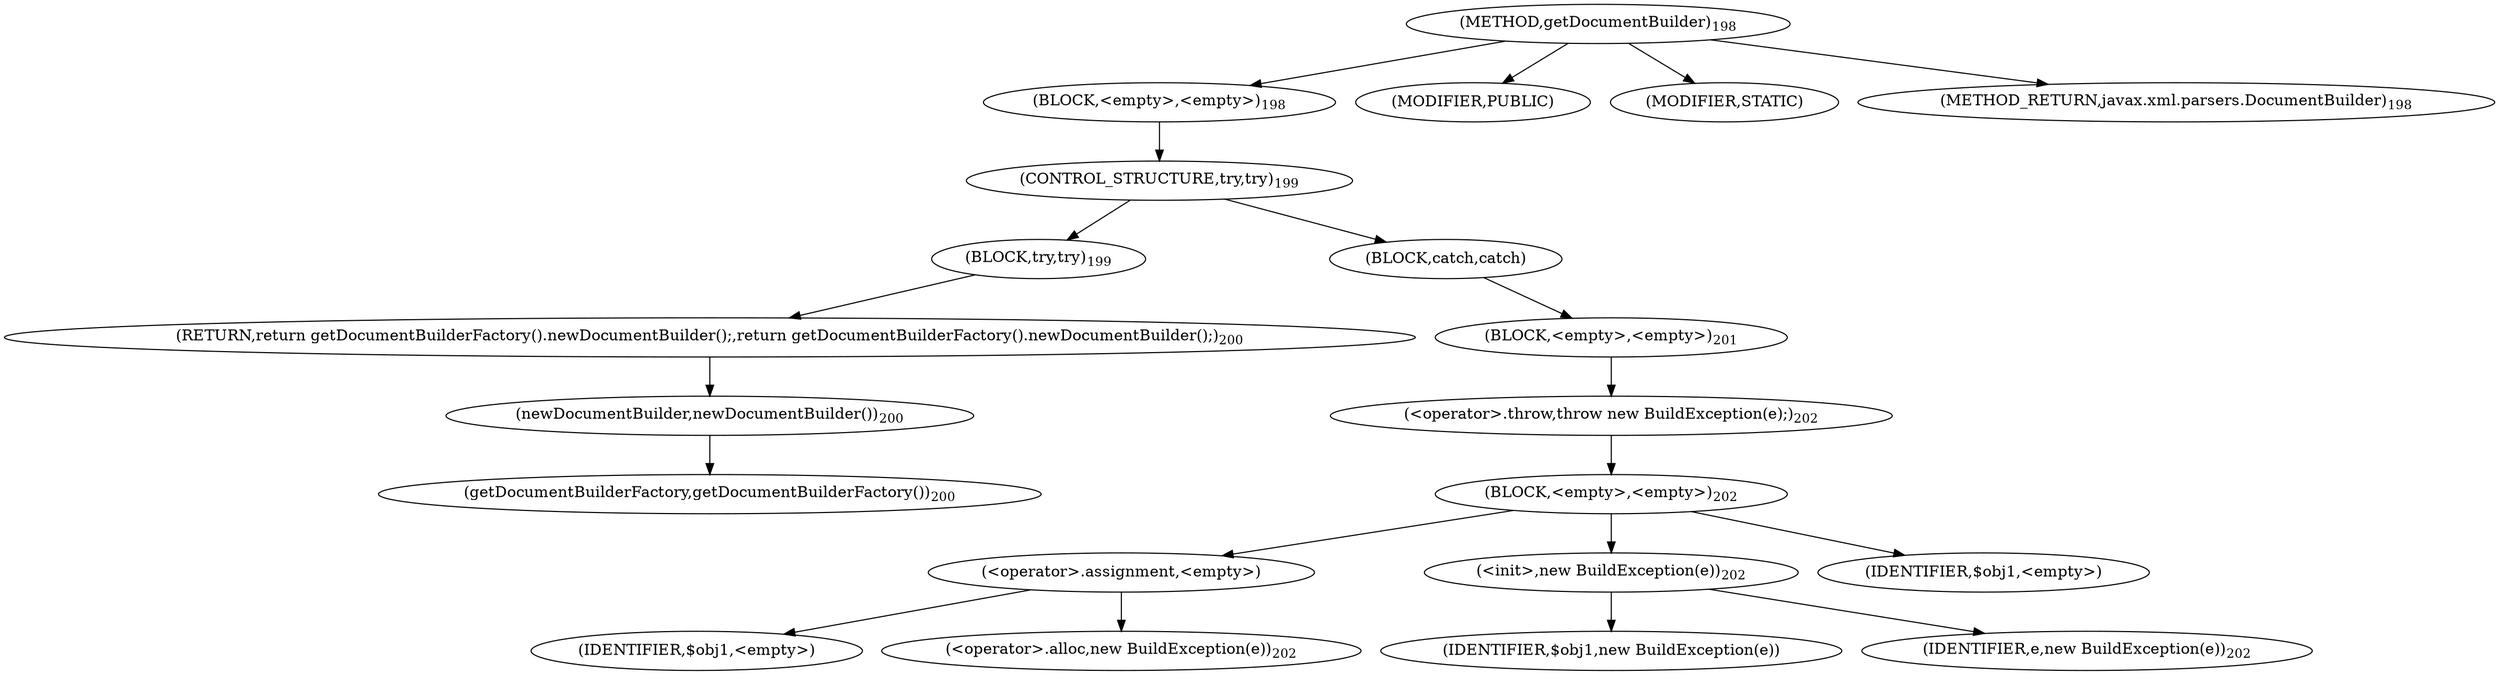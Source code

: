 digraph "getDocumentBuilder" {  
"171" [label = <(METHOD,getDocumentBuilder)<SUB>198</SUB>> ]
"172" [label = <(BLOCK,&lt;empty&gt;,&lt;empty&gt;)<SUB>198</SUB>> ]
"173" [label = <(CONTROL_STRUCTURE,try,try)<SUB>199</SUB>> ]
"174" [label = <(BLOCK,try,try)<SUB>199</SUB>> ]
"175" [label = <(RETURN,return getDocumentBuilderFactory().newDocumentBuilder();,return getDocumentBuilderFactory().newDocumentBuilder();)<SUB>200</SUB>> ]
"176" [label = <(newDocumentBuilder,newDocumentBuilder())<SUB>200</SUB>> ]
"177" [label = <(getDocumentBuilderFactory,getDocumentBuilderFactory())<SUB>200</SUB>> ]
"178" [label = <(BLOCK,catch,catch)> ]
"179" [label = <(BLOCK,&lt;empty&gt;,&lt;empty&gt;)<SUB>201</SUB>> ]
"180" [label = <(&lt;operator&gt;.throw,throw new BuildException(e);)<SUB>202</SUB>> ]
"181" [label = <(BLOCK,&lt;empty&gt;,&lt;empty&gt;)<SUB>202</SUB>> ]
"182" [label = <(&lt;operator&gt;.assignment,&lt;empty&gt;)> ]
"183" [label = <(IDENTIFIER,$obj1,&lt;empty&gt;)> ]
"184" [label = <(&lt;operator&gt;.alloc,new BuildException(e))<SUB>202</SUB>> ]
"185" [label = <(&lt;init&gt;,new BuildException(e))<SUB>202</SUB>> ]
"186" [label = <(IDENTIFIER,$obj1,new BuildException(e))> ]
"187" [label = <(IDENTIFIER,e,new BuildException(e))<SUB>202</SUB>> ]
"188" [label = <(IDENTIFIER,$obj1,&lt;empty&gt;)> ]
"189" [label = <(MODIFIER,PUBLIC)> ]
"190" [label = <(MODIFIER,STATIC)> ]
"191" [label = <(METHOD_RETURN,javax.xml.parsers.DocumentBuilder)<SUB>198</SUB>> ]
  "171" -> "172" 
  "171" -> "189" 
  "171" -> "190" 
  "171" -> "191" 
  "172" -> "173" 
  "173" -> "174" 
  "173" -> "178" 
  "174" -> "175" 
  "175" -> "176" 
  "176" -> "177" 
  "178" -> "179" 
  "179" -> "180" 
  "180" -> "181" 
  "181" -> "182" 
  "181" -> "185" 
  "181" -> "188" 
  "182" -> "183" 
  "182" -> "184" 
  "185" -> "186" 
  "185" -> "187" 
}
